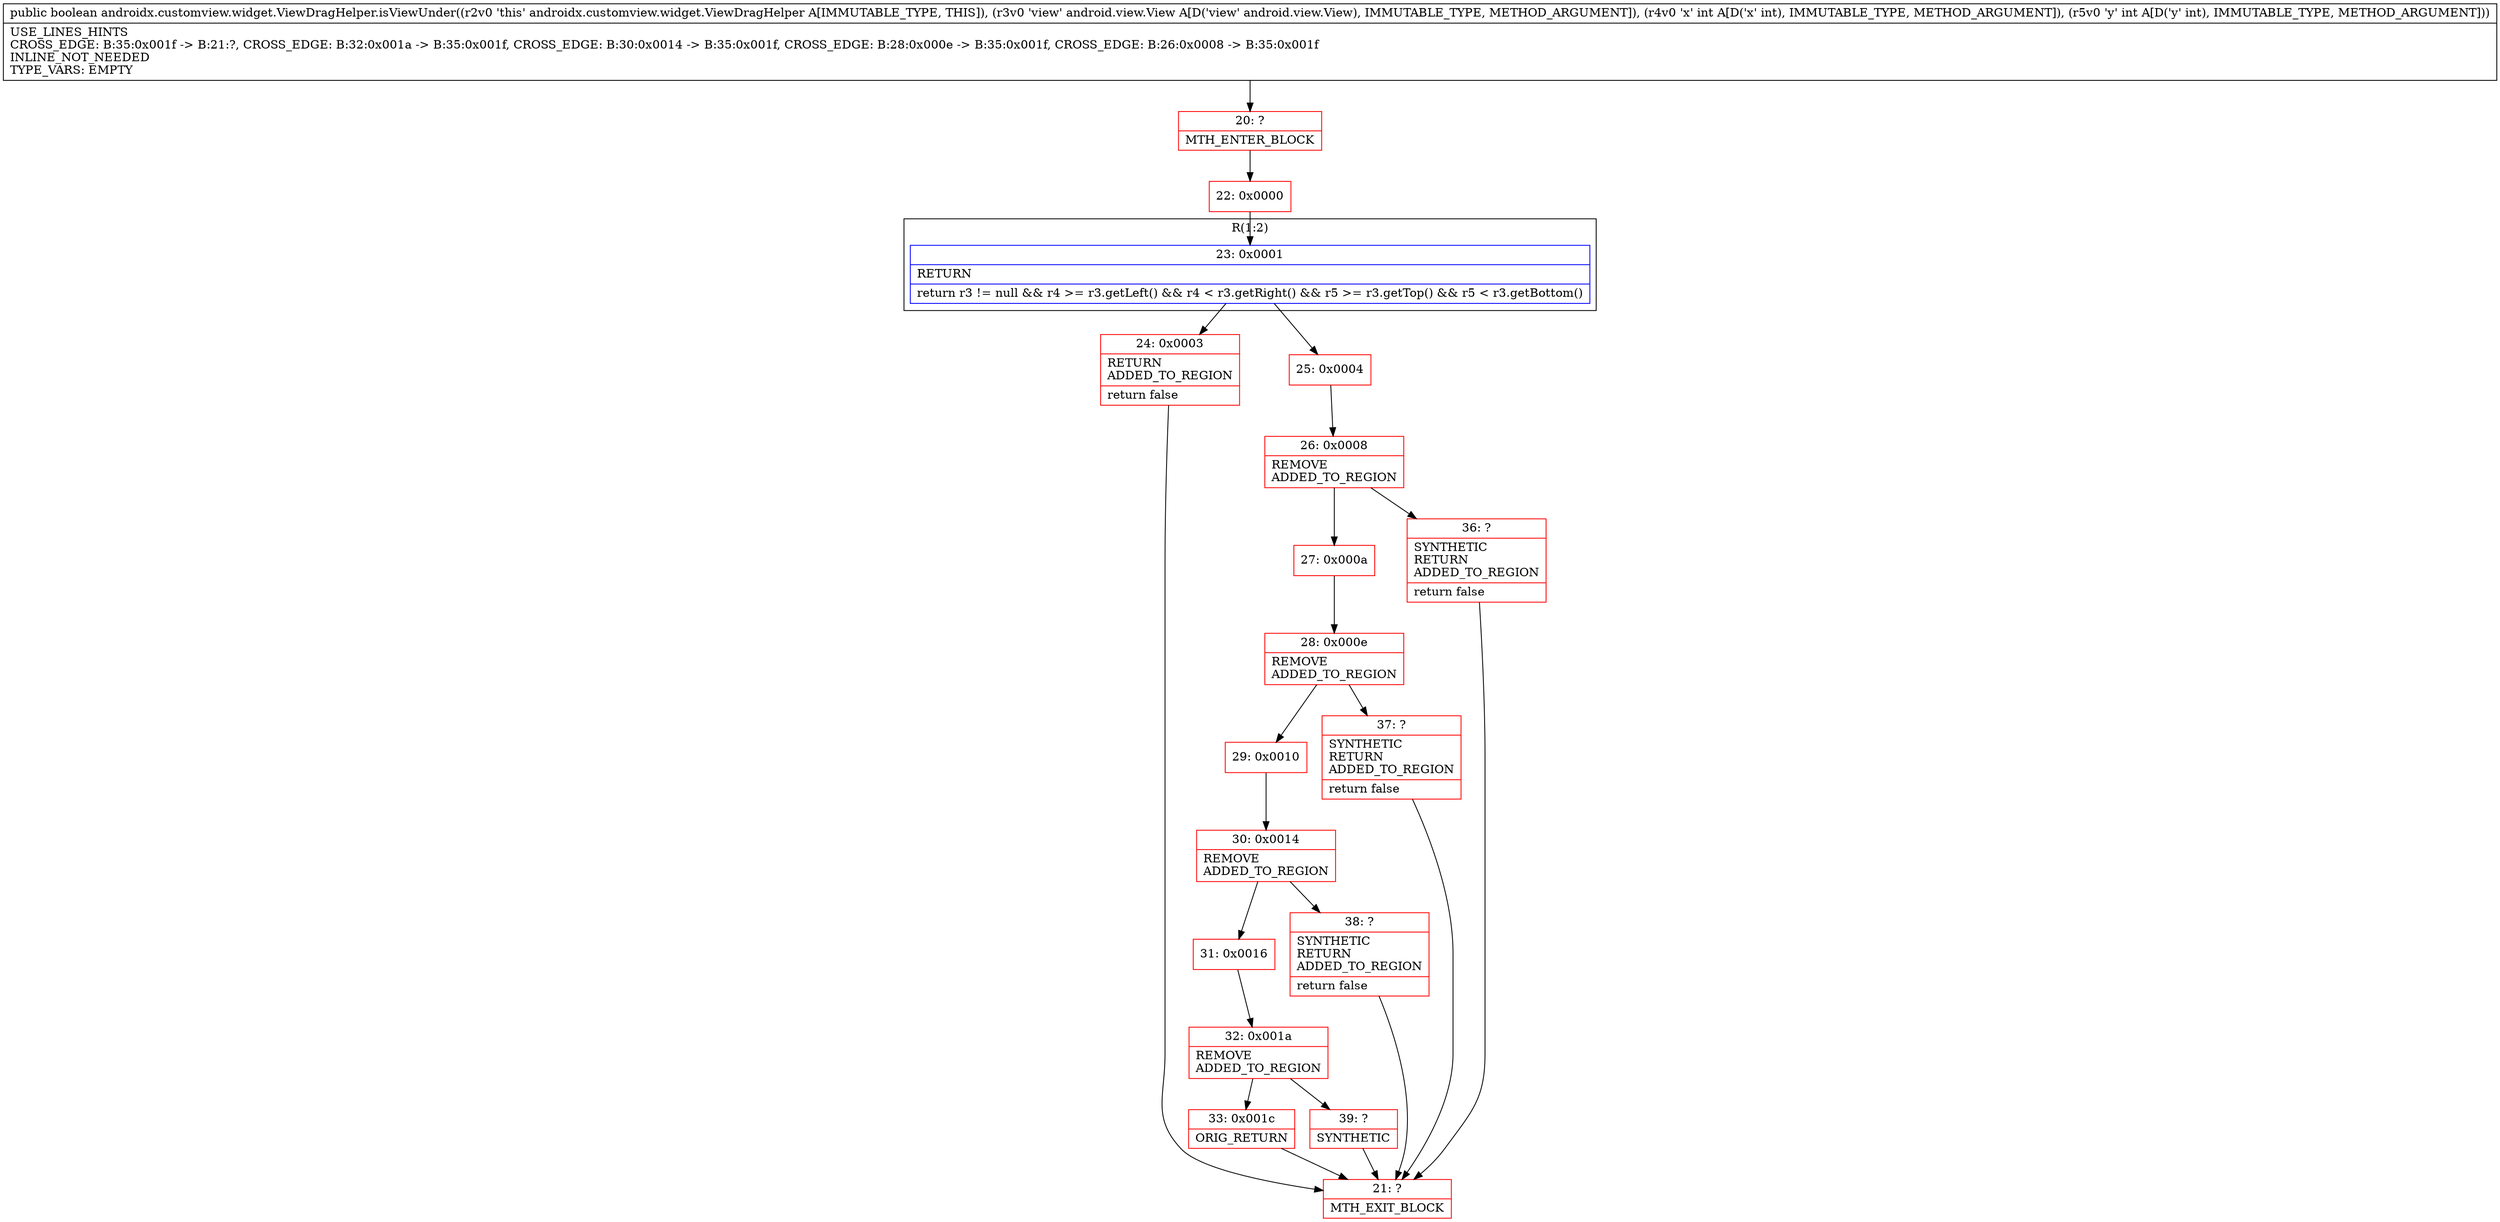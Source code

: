 digraph "CFG forandroidx.customview.widget.ViewDragHelper.isViewUnder(Landroid\/view\/View;II)Z" {
subgraph cluster_Region_586883965 {
label = "R(1:2)";
node [shape=record,color=blue];
Node_23 [shape=record,label="{23\:\ 0x0001|RETURN\l|return r3 != null && r4 \>= r3.getLeft() && r4 \< r3.getRight() && r5 \>= r3.getTop() && r5 \< r3.getBottom()\l}"];
}
Node_20 [shape=record,color=red,label="{20\:\ ?|MTH_ENTER_BLOCK\l}"];
Node_22 [shape=record,color=red,label="{22\:\ 0x0000}"];
Node_24 [shape=record,color=red,label="{24\:\ 0x0003|RETURN\lADDED_TO_REGION\l|return false\l}"];
Node_21 [shape=record,color=red,label="{21\:\ ?|MTH_EXIT_BLOCK\l}"];
Node_25 [shape=record,color=red,label="{25\:\ 0x0004}"];
Node_26 [shape=record,color=red,label="{26\:\ 0x0008|REMOVE\lADDED_TO_REGION\l}"];
Node_27 [shape=record,color=red,label="{27\:\ 0x000a}"];
Node_28 [shape=record,color=red,label="{28\:\ 0x000e|REMOVE\lADDED_TO_REGION\l}"];
Node_29 [shape=record,color=red,label="{29\:\ 0x0010}"];
Node_30 [shape=record,color=red,label="{30\:\ 0x0014|REMOVE\lADDED_TO_REGION\l}"];
Node_31 [shape=record,color=red,label="{31\:\ 0x0016}"];
Node_32 [shape=record,color=red,label="{32\:\ 0x001a|REMOVE\lADDED_TO_REGION\l}"];
Node_33 [shape=record,color=red,label="{33\:\ 0x001c|ORIG_RETURN\l}"];
Node_39 [shape=record,color=red,label="{39\:\ ?|SYNTHETIC\l}"];
Node_38 [shape=record,color=red,label="{38\:\ ?|SYNTHETIC\lRETURN\lADDED_TO_REGION\l|return false\l}"];
Node_37 [shape=record,color=red,label="{37\:\ ?|SYNTHETIC\lRETURN\lADDED_TO_REGION\l|return false\l}"];
Node_36 [shape=record,color=red,label="{36\:\ ?|SYNTHETIC\lRETURN\lADDED_TO_REGION\l|return false\l}"];
MethodNode[shape=record,label="{public boolean androidx.customview.widget.ViewDragHelper.isViewUnder((r2v0 'this' androidx.customview.widget.ViewDragHelper A[IMMUTABLE_TYPE, THIS]), (r3v0 'view' android.view.View A[D('view' android.view.View), IMMUTABLE_TYPE, METHOD_ARGUMENT]), (r4v0 'x' int A[D('x' int), IMMUTABLE_TYPE, METHOD_ARGUMENT]), (r5v0 'y' int A[D('y' int), IMMUTABLE_TYPE, METHOD_ARGUMENT]))  | USE_LINES_HINTS\lCROSS_EDGE: B:35:0x001f \-\> B:21:?, CROSS_EDGE: B:32:0x001a \-\> B:35:0x001f, CROSS_EDGE: B:30:0x0014 \-\> B:35:0x001f, CROSS_EDGE: B:28:0x000e \-\> B:35:0x001f, CROSS_EDGE: B:26:0x0008 \-\> B:35:0x001f\lINLINE_NOT_NEEDED\lTYPE_VARS: EMPTY\l}"];
MethodNode -> Node_20;Node_23 -> Node_24;
Node_23 -> Node_25;
Node_20 -> Node_22;
Node_22 -> Node_23;
Node_24 -> Node_21;
Node_25 -> Node_26;
Node_26 -> Node_27;
Node_26 -> Node_36;
Node_27 -> Node_28;
Node_28 -> Node_29;
Node_28 -> Node_37;
Node_29 -> Node_30;
Node_30 -> Node_31;
Node_30 -> Node_38;
Node_31 -> Node_32;
Node_32 -> Node_33;
Node_32 -> Node_39;
Node_33 -> Node_21;
Node_39 -> Node_21;
Node_38 -> Node_21;
Node_37 -> Node_21;
Node_36 -> Node_21;
}


